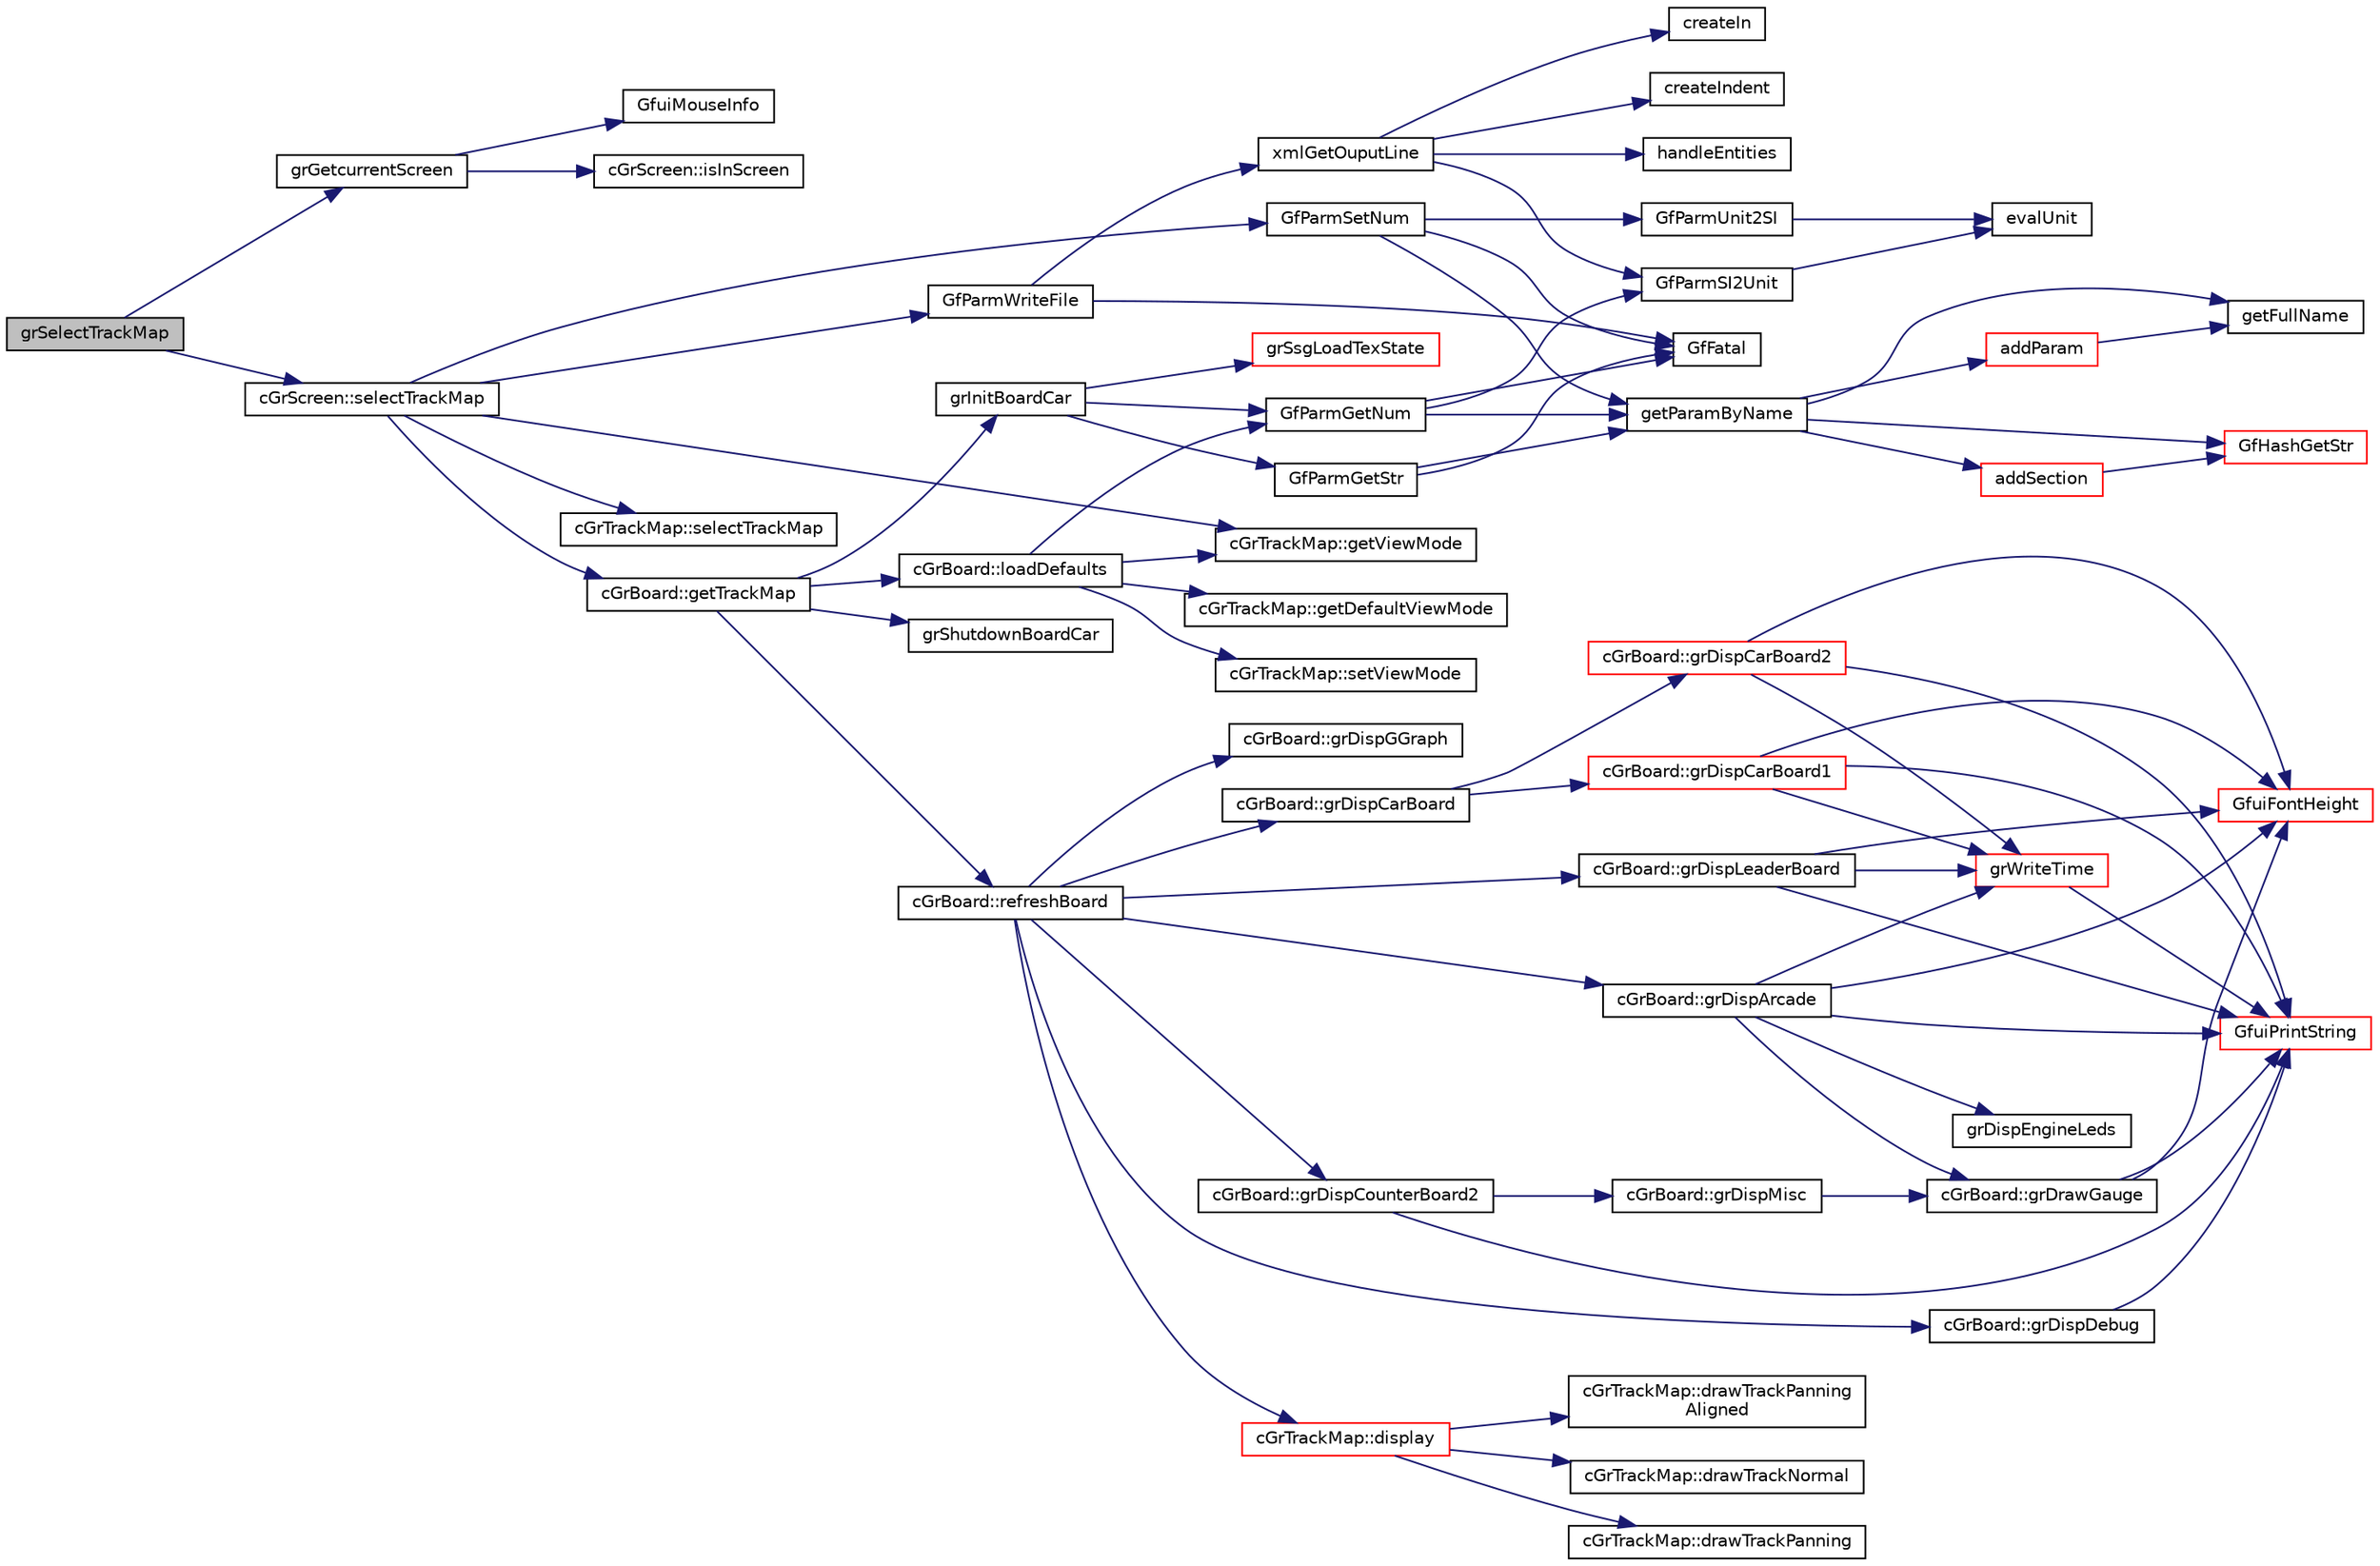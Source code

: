 digraph "grSelectTrackMap"
{
  edge [fontname="Helvetica",fontsize="10",labelfontname="Helvetica",labelfontsize="10"];
  node [fontname="Helvetica",fontsize="10",shape=record];
  rankdir="LR";
  Node1 [label="grSelectTrackMap",height=0.2,width=0.4,color="black", fillcolor="grey75", style="filled", fontcolor="black"];
  Node1 -> Node2 [color="midnightblue",fontsize="10",style="solid",fontname="Helvetica"];
  Node2 [label="grGetcurrentScreen",height=0.2,width=0.4,color="black", fillcolor="white", style="filled",URL="$grmain_8cpp.html#a1b567c6682c1e972d6056cc70b884cd5"];
  Node2 -> Node3 [color="midnightblue",fontsize="10",style="solid",fontname="Helvetica"];
  Node3 [label="GfuiMouseInfo",height=0.2,width=0.4,color="black", fillcolor="white", style="filled",URL="$group__gui.html#ga742f49d4d38c9d557fac937240f6ee75",tooltip="Get the mouse information (position and buttons) "];
  Node2 -> Node4 [color="midnightblue",fontsize="10",style="solid",fontname="Helvetica"];
  Node4 [label="cGrScreen::isInScreen",height=0.2,width=0.4,color="black", fillcolor="white", style="filled",URL="$classc_gr_screen.html#aa658a29eb655454f084e0c4afa1740ad"];
  Node1 -> Node5 [color="midnightblue",fontsize="10",style="solid",fontname="Helvetica"];
  Node5 [label="cGrScreen::selectTrackMap",height=0.2,width=0.4,color="black", fillcolor="white", style="filled",URL="$classc_gr_screen.html#a4966dde200806236cb9c2d32e8ffef82"];
  Node5 -> Node6 [color="midnightblue",fontsize="10",style="solid",fontname="Helvetica"];
  Node6 [label="cGrBoard::getTrackMap",height=0.2,width=0.4,color="black", fillcolor="white", style="filled",URL="$classc_gr_board.html#a3d0c4a2d0ec3dac3255ea882d51be199"];
  Node6 -> Node7 [color="midnightblue",fontsize="10",style="solid",fontname="Helvetica"];
  Node7 [label="cGrBoard::refreshBoard",height=0.2,width=0.4,color="black", fillcolor="white", style="filled",URL="$classc_gr_board.html#a04d7b68b71eb8622a4a5e51fe79f91b6"];
  Node7 -> Node8 [color="midnightblue",fontsize="10",style="solid",fontname="Helvetica"];
  Node8 [label="cGrBoard::grDispArcade",height=0.2,width=0.4,color="black", fillcolor="white", style="filled",URL="$classc_gr_board.html#a240146ddb66461b86b58da55c8637424"];
  Node8 -> Node9 [color="midnightblue",fontsize="10",style="solid",fontname="Helvetica"];
  Node9 [label="GfuiFontHeight",height=0.2,width=0.4,color="red", fillcolor="white", style="filled",URL="$guiobject_8cpp.html#a16c9a8131f2fa3e3ccabac1965c8666a"];
  Node8 -> Node10 [color="midnightblue",fontsize="10",style="solid",fontname="Helvetica"];
  Node10 [label="GfuiPrintString",height=0.2,width=0.4,color="red", fillcolor="white", style="filled",URL="$guiobject_8cpp.html#ab226e79d87e26e9dca9107ab57056d4b"];
  Node8 -> Node11 [color="midnightblue",fontsize="10",style="solid",fontname="Helvetica"];
  Node11 [label="grWriteTime",height=0.2,width=0.4,color="red", fillcolor="white", style="filled",URL="$grutil_8cpp.html#a986ca3c6164c1e2cbb9f9041aba7afd0"];
  Node11 -> Node10 [color="midnightblue",fontsize="10",style="solid",fontname="Helvetica"];
  Node8 -> Node12 [color="midnightblue",fontsize="10",style="solid",fontname="Helvetica"];
  Node12 [label="cGrBoard::grDrawGauge",height=0.2,width=0.4,color="black", fillcolor="white", style="filled",URL="$classc_gr_board.html#a803c33e9dbfb6d232c2cbaae023456ce"];
  Node12 -> Node10 [color="midnightblue",fontsize="10",style="solid",fontname="Helvetica"];
  Node12 -> Node9 [color="midnightblue",fontsize="10",style="solid",fontname="Helvetica"];
  Node8 -> Node13 [color="midnightblue",fontsize="10",style="solid",fontname="Helvetica"];
  Node13 [label="grDispEngineLeds",height=0.2,width=0.4,color="black", fillcolor="white", style="filled",URL="$grboard_8cpp.html#abc2e5c338a277991a1ff68f2601ea86d"];
  Node7 -> Node14 [color="midnightblue",fontsize="10",style="solid",fontname="Helvetica"];
  Node14 [label="cGrBoard::grDispDebug",height=0.2,width=0.4,color="black", fillcolor="white", style="filled",URL="$classc_gr_board.html#a3fcd894523607998022f611da0009dfa"];
  Node14 -> Node10 [color="midnightblue",fontsize="10",style="solid",fontname="Helvetica"];
  Node7 -> Node15 [color="midnightblue",fontsize="10",style="solid",fontname="Helvetica"];
  Node15 [label="cGrBoard::grDispGGraph",height=0.2,width=0.4,color="black", fillcolor="white", style="filled",URL="$classc_gr_board.html#a0cba8bd471db387403a00aca663cb10f"];
  Node7 -> Node16 [color="midnightblue",fontsize="10",style="solid",fontname="Helvetica"];
  Node16 [label="cGrBoard::grDispCarBoard",height=0.2,width=0.4,color="black", fillcolor="white", style="filled",URL="$classc_gr_board.html#acb552d9bf35044eb9b8a5b2c0cc1b26b"];
  Node16 -> Node17 [color="midnightblue",fontsize="10",style="solid",fontname="Helvetica"];
  Node17 [label="cGrBoard::grDispCarBoard1",height=0.2,width=0.4,color="red", fillcolor="white", style="filled",URL="$classc_gr_board.html#aa84a6fa6cb24731ad2f8b092bb9b9fe2"];
  Node17 -> Node9 [color="midnightblue",fontsize="10",style="solid",fontname="Helvetica"];
  Node17 -> Node10 [color="midnightblue",fontsize="10",style="solid",fontname="Helvetica"];
  Node17 -> Node11 [color="midnightblue",fontsize="10",style="solid",fontname="Helvetica"];
  Node16 -> Node18 [color="midnightblue",fontsize="10",style="solid",fontname="Helvetica"];
  Node18 [label="cGrBoard::grDispCarBoard2",height=0.2,width=0.4,color="red", fillcolor="white", style="filled",URL="$classc_gr_board.html#a6b08192e4b9bbc1225c2fac6dd21f35b"];
  Node18 -> Node9 [color="midnightblue",fontsize="10",style="solid",fontname="Helvetica"];
  Node18 -> Node10 [color="midnightblue",fontsize="10",style="solid",fontname="Helvetica"];
  Node18 -> Node11 [color="midnightblue",fontsize="10",style="solid",fontname="Helvetica"];
  Node7 -> Node19 [color="midnightblue",fontsize="10",style="solid",fontname="Helvetica"];
  Node19 [label="cGrBoard::grDispLeaderBoard",height=0.2,width=0.4,color="black", fillcolor="white", style="filled",URL="$classc_gr_board.html#ad9a84a37361caf8b297841f2984121f8"];
  Node19 -> Node9 [color="midnightblue",fontsize="10",style="solid",fontname="Helvetica"];
  Node19 -> Node10 [color="midnightblue",fontsize="10",style="solid",fontname="Helvetica"];
  Node19 -> Node11 [color="midnightblue",fontsize="10",style="solid",fontname="Helvetica"];
  Node7 -> Node20 [color="midnightblue",fontsize="10",style="solid",fontname="Helvetica"];
  Node20 [label="cGrBoard::grDispCounterBoard2",height=0.2,width=0.4,color="black", fillcolor="white", style="filled",URL="$classc_gr_board.html#ad038ef26c82631567d93423aeb4e6a42"];
  Node20 -> Node10 [color="midnightblue",fontsize="10",style="solid",fontname="Helvetica"];
  Node20 -> Node21 [color="midnightblue",fontsize="10",style="solid",fontname="Helvetica"];
  Node21 [label="cGrBoard::grDispMisc",height=0.2,width=0.4,color="black", fillcolor="white", style="filled",URL="$classc_gr_board.html#a787a7fa1465791782a32a1410215bad4"];
  Node21 -> Node12 [color="midnightblue",fontsize="10",style="solid",fontname="Helvetica"];
  Node7 -> Node22 [color="midnightblue",fontsize="10",style="solid",fontname="Helvetica"];
  Node22 [label="cGrTrackMap::display",height=0.2,width=0.4,color="red", fillcolor="white", style="filled",URL="$classc_gr_track_map.html#a81f98636b531fe06e45f0bd27d7344ad"];
  Node22 -> Node23 [color="midnightblue",fontsize="10",style="solid",fontname="Helvetica"];
  Node23 [label="cGrTrackMap::drawTrackNormal",height=0.2,width=0.4,color="black", fillcolor="white", style="filled",URL="$classc_gr_track_map.html#a9635dd8a1172d1df238382c0acac7d3d"];
  Node22 -> Node24 [color="midnightblue",fontsize="10",style="solid",fontname="Helvetica"];
  Node24 [label="cGrTrackMap::drawTrackPanning",height=0.2,width=0.4,color="black", fillcolor="white", style="filled",URL="$classc_gr_track_map.html#a40c1d5b705f45260ca925dbfa651d36f"];
  Node22 -> Node25 [color="midnightblue",fontsize="10",style="solid",fontname="Helvetica"];
  Node25 [label="cGrTrackMap::drawTrackPanning\lAligned",height=0.2,width=0.4,color="black", fillcolor="white", style="filled",URL="$classc_gr_track_map.html#ae5c09f90a69caabbbac40e41af218abb"];
  Node6 -> Node26 [color="midnightblue",fontsize="10",style="solid",fontname="Helvetica"];
  Node26 [label="cGrBoard::loadDefaults",height=0.2,width=0.4,color="black", fillcolor="white", style="filled",URL="$classc_gr_board.html#acfb04798920efe77302f2288b28d1b5d"];
  Node26 -> Node27 [color="midnightblue",fontsize="10",style="solid",fontname="Helvetica"];
  Node27 [label="GfParmGetNum",height=0.2,width=0.4,color="black", fillcolor="white", style="filled",URL="$group__paramsdata.html#ga57d6d6694c94482128c7b7bd6bf0a2e8",tooltip="Get a numerical parameter from the parameter set handle. "];
  Node27 -> Node28 [color="midnightblue",fontsize="10",style="solid",fontname="Helvetica"];
  Node28 [label="GfFatal",height=0.2,width=0.4,color="black", fillcolor="white", style="filled",URL="$tgf_8h.html#a927c58e55400ef72e0e54548b26f973d"];
  Node27 -> Node29 [color="midnightblue",fontsize="10",style="solid",fontname="Helvetica"];
  Node29 [label="getParamByName",height=0.2,width=0.4,color="black", fillcolor="white", style="filled",URL="$group__paramshelper.html#gad76ca407ee6b618e69f80c80aa319d63",tooltip="Helper function to get (or create) a parameter by name. "];
  Node29 -> Node30 [color="midnightblue",fontsize="10",style="solid",fontname="Helvetica"];
  Node30 [label="getFullName",height=0.2,width=0.4,color="black", fillcolor="white", style="filled",URL="$group__paramshelper.html#gaf12253922391ef1139cd12f2a0ffa5ea",tooltip="Helper function to get the full name of a parameter (full name: \"sectionName/paramName\"). "];
  Node29 -> Node31 [color="midnightblue",fontsize="10",style="solid",fontname="Helvetica"];
  Node31 [label="GfHashGetStr",height=0.2,width=0.4,color="red", fillcolor="white", style="filled",URL="$group__hash.html#ga4e47f57400b95ab9b6fe918c123fdb26",tooltip="Get the user data associated with a string key. "];
  Node29 -> Node32 [color="midnightblue",fontsize="10",style="solid",fontname="Helvetica"];
  Node32 [label="addSection",height=0.2,width=0.4,color="red", fillcolor="white", style="filled",URL="$group__paramshelper.html#ga56946944d68598d938e65db86ce1221f",tooltip="Helper function to add a section to a parameter set. "];
  Node32 -> Node31 [color="midnightblue",fontsize="10",style="solid",fontname="Helvetica"];
  Node29 -> Node33 [color="midnightblue",fontsize="10",style="solid",fontname="Helvetica"];
  Node33 [label="addParam",height=0.2,width=0.4,color="red", fillcolor="white", style="filled",URL="$group__paramshelper.html#gaf202744654cbc648b47479f30ccc3a8c",tooltip="Helper function to add parameter, does not check for duplicated name. "];
  Node33 -> Node30 [color="midnightblue",fontsize="10",style="solid",fontname="Helvetica"];
  Node27 -> Node34 [color="midnightblue",fontsize="10",style="solid",fontname="Helvetica"];
  Node34 [label="GfParmSI2Unit",height=0.2,width=0.4,color="black", fillcolor="white", style="filled",URL="$group__paramsdata.html#gab24de0cda7e3f9a5ea42be6dd7592a38",tooltip="Convert a value from SI to given unit. "];
  Node34 -> Node35 [color="midnightblue",fontsize="10",style="solid",fontname="Helvetica"];
  Node35 [label="evalUnit",height=0.2,width=0.4,color="black", fillcolor="white", style="filled",URL="$group__paramshelper.html#ga939d9b995855a1e99d2ed2591692c71d",tooltip="Support function to multiply or divide dest with unit conversion factor. "];
  Node26 -> Node36 [color="midnightblue",fontsize="10",style="solid",fontname="Helvetica"];
  Node36 [label="cGrTrackMap::setViewMode",height=0.2,width=0.4,color="black", fillcolor="white", style="filled",URL="$classc_gr_track_map.html#a87171669ebaf7f4b5b0b0ae0d067dcc7"];
  Node26 -> Node37 [color="midnightblue",fontsize="10",style="solid",fontname="Helvetica"];
  Node37 [label="cGrTrackMap::getDefaultViewMode",height=0.2,width=0.4,color="black", fillcolor="white", style="filled",URL="$classc_gr_track_map.html#ad220e98f1965206aa8e2e87575f9e2cf"];
  Node26 -> Node38 [color="midnightblue",fontsize="10",style="solid",fontname="Helvetica"];
  Node38 [label="cGrTrackMap::getViewMode",height=0.2,width=0.4,color="black", fillcolor="white", style="filled",URL="$classc_gr_track_map.html#af742b47fdd402c59d700518b157ef44a"];
  Node6 -> Node39 [color="midnightblue",fontsize="10",style="solid",fontname="Helvetica"];
  Node39 [label="grInitBoardCar",height=0.2,width=0.4,color="black", fillcolor="white", style="filled",URL="$grboard_8h.html#a7fb1e56563df224bdddd0e9c898749e9"];
  Node39 -> Node40 [color="midnightblue",fontsize="10",style="solid",fontname="Helvetica"];
  Node40 [label="GfParmGetStr",height=0.2,width=0.4,color="black", fillcolor="white", style="filled",URL="$group__paramsdata.html#gaa37bfd1fabd03d24fd50812c2330fa12",tooltip="Get a string parameter from the parameter set handle. "];
  Node40 -> Node28 [color="midnightblue",fontsize="10",style="solid",fontname="Helvetica"];
  Node40 -> Node29 [color="midnightblue",fontsize="10",style="solid",fontname="Helvetica"];
  Node39 -> Node41 [color="midnightblue",fontsize="10",style="solid",fontname="Helvetica"];
  Node41 [label="grSsgLoadTexState",height=0.2,width=0.4,color="red", fillcolor="white", style="filled",URL="$grutil_8cpp.html#a09f2dc4c131b061152dd7a5eab5eabd3"];
  Node39 -> Node27 [color="midnightblue",fontsize="10",style="solid",fontname="Helvetica"];
  Node6 -> Node42 [color="midnightblue",fontsize="10",style="solid",fontname="Helvetica"];
  Node42 [label="grShutdownBoardCar",height=0.2,width=0.4,color="black", fillcolor="white", style="filled",URL="$grboard_8h.html#a1c9aea8fcbc0663f6133eb8211cb4fdb"];
  Node5 -> Node43 [color="midnightblue",fontsize="10",style="solid",fontname="Helvetica"];
  Node43 [label="cGrTrackMap::selectTrackMap",height=0.2,width=0.4,color="black", fillcolor="white", style="filled",URL="$classc_gr_track_map.html#a29f0a1421fdae02f688cca9aad2d746d"];
  Node5 -> Node38 [color="midnightblue",fontsize="10",style="solid",fontname="Helvetica"];
  Node5 -> Node44 [color="midnightblue",fontsize="10",style="solid",fontname="Helvetica"];
  Node44 [label="GfParmSetNum",height=0.2,width=0.4,color="black", fillcolor="white", style="filled",URL="$group__paramsdata.html#gaeffbd4db596ae3239a35d7fbd3f442fa",tooltip="Set a numerical parameter in the parameter set handle. "];
  Node44 -> Node28 [color="midnightblue",fontsize="10",style="solid",fontname="Helvetica"];
  Node44 -> Node29 [color="midnightblue",fontsize="10",style="solid",fontname="Helvetica"];
  Node44 -> Node45 [color="midnightblue",fontsize="10",style="solid",fontname="Helvetica"];
  Node45 [label="GfParmUnit2SI",height=0.2,width=0.4,color="black", fillcolor="white", style="filled",URL="$group__paramsdata.html#ga86ff634469b4c8640498bc574735a398",tooltip="Convert a value given in unit to SI. "];
  Node45 -> Node35 [color="midnightblue",fontsize="10",style="solid",fontname="Helvetica"];
  Node5 -> Node46 [color="midnightblue",fontsize="10",style="solid",fontname="Helvetica"];
  Node46 [label="GfParmWriteFile",height=0.2,width=0.4,color="black", fillcolor="white", style="filled",URL="$group__paramsfile.html#ga74959dceaa06d202a6695e13a364b19a",tooltip="Write parameter set into file. "];
  Node46 -> Node28 [color="midnightblue",fontsize="10",style="solid",fontname="Helvetica"];
  Node46 -> Node47 [color="midnightblue",fontsize="10",style="solid",fontname="Helvetica"];
  Node47 [label="xmlGetOuputLine",height=0.2,width=0.4,color="black", fillcolor="white", style="filled",URL="$group__paramshelper.html#ga3d522dd29c83c2d11f9ae4c92f79a1d0",tooltip="Helper function to output one line of XML generated from the given parameter set. ..."];
  Node47 -> Node48 [color="midnightblue",fontsize="10",style="solid",fontname="Helvetica"];
  Node48 [label="createIndent",height=0.2,width=0.4,color="black", fillcolor="white", style="filled",URL="$group__paramshelper.html#gad83a5dcef14d92f564927660cd36cc5b",tooltip="Helper function for indentation in the XML. "];
  Node47 -> Node49 [color="midnightblue",fontsize="10",style="solid",fontname="Helvetica"];
  Node49 [label="handleEntities",height=0.2,width=0.4,color="black", fillcolor="white", style="filled",URL="$group__paramshelper.html#ga5871f6333f827d46c3d5010580ea9792",tooltip="Helper function to convert the input line given in val into proper XML notation, the output goes into..."];
  Node47 -> Node50 [color="midnightblue",fontsize="10",style="solid",fontname="Helvetica"];
  Node50 [label="createIn",height=0.2,width=0.4,color="black", fillcolor="white", style="filled",URL="$group__paramshelper.html#gabb6dae7abf824edc62481895e1b98c89",tooltip="Helper function to support the serialization into the XML of the \"within\" attribute. "];
  Node47 -> Node34 [color="midnightblue",fontsize="10",style="solid",fontname="Helvetica"];
}

